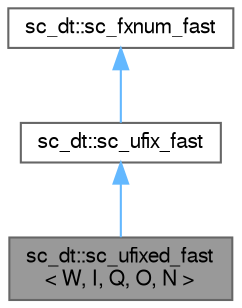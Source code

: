 digraph "sc_dt::sc_ufixed_fast&lt; W, I, Q, O, N &gt;"
{
 // LATEX_PDF_SIZE
  bgcolor="transparent";
  edge [fontname=FreeSans,fontsize=10,labelfontname=FreeSans,labelfontsize=10];
  node [fontname=FreeSans,fontsize=10,shape=box,height=0.2,width=0.4];
  Node1 [id="Node000001",label="sc_dt::sc_ufixed_fast\l\< W, I, Q, O, N \>",height=0.2,width=0.4,color="gray40", fillcolor="grey60", style="filled", fontcolor="black",tooltip=" "];
  Node2 -> Node1 [id="edge1_Node000001_Node000002",dir="back",color="steelblue1",style="solid",tooltip=" "];
  Node2 [id="Node000002",label="sc_dt::sc_ufix_fast",height=0.2,width=0.4,color="gray40", fillcolor="white", style="filled",URL="$a01781.html",tooltip=" "];
  Node3 -> Node2 [id="edge2_Node000002_Node000003",dir="back",color="steelblue1",style="solid",tooltip=" "];
  Node3 [id="Node000003",label="sc_dt::sc_fxnum_fast",height=0.2,width=0.4,color="gray40", fillcolor="white", style="filled",URL="$a01745.html",tooltip=" "];
}
